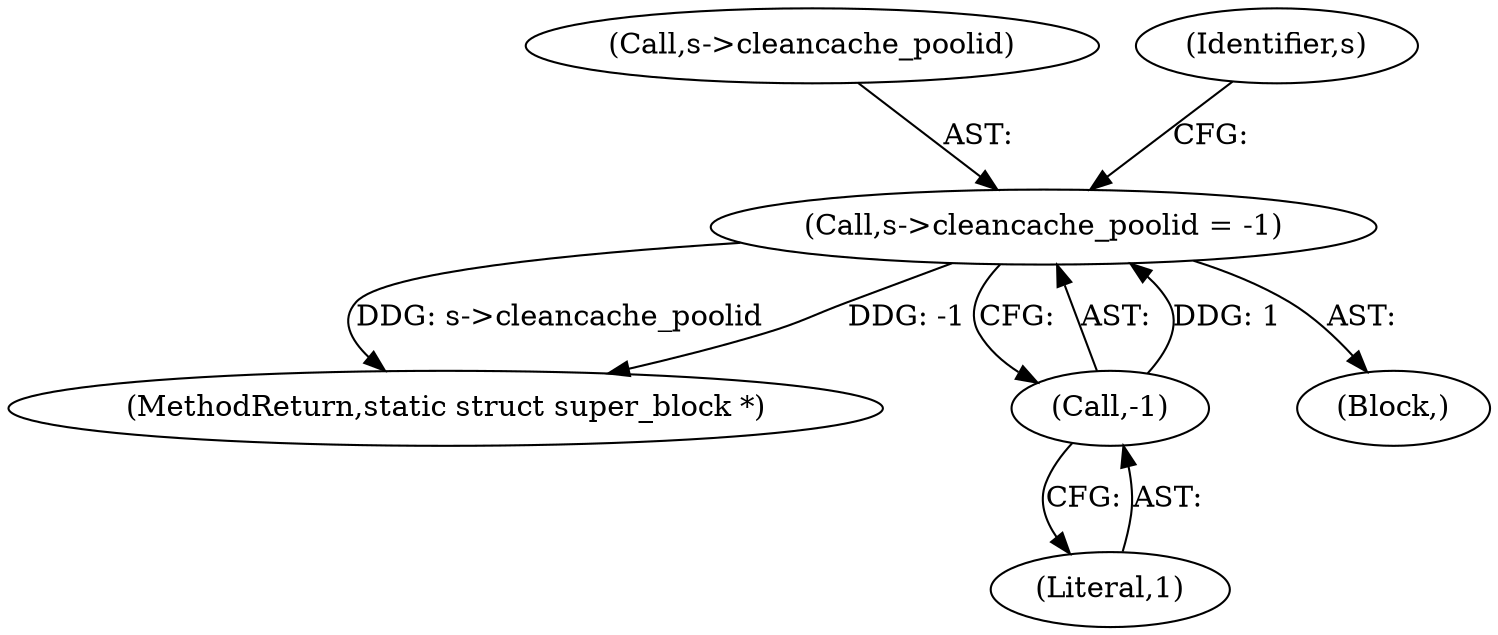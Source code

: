 digraph "0_linux_eee5cc2702929fd41cce28058dc6d6717f723f87_10@pointer" {
"1000321" [label="(Call,s->cleancache_poolid = -1)"];
"1000325" [label="(Call,-1)"];
"1000369" [label="(MethodReturn,static struct super_block *)"];
"1000322" [label="(Call,s->cleancache_poolid)"];
"1000326" [label="(Literal,1)"];
"1000321" [label="(Call,s->cleancache_poolid = -1)"];
"1000104" [label="(Block,)"];
"1000330" [label="(Identifier,s)"];
"1000325" [label="(Call,-1)"];
"1000321" -> "1000104"  [label="AST: "];
"1000321" -> "1000325"  [label="CFG: "];
"1000322" -> "1000321"  [label="AST: "];
"1000325" -> "1000321"  [label="AST: "];
"1000330" -> "1000321"  [label="CFG: "];
"1000321" -> "1000369"  [label="DDG: s->cleancache_poolid"];
"1000321" -> "1000369"  [label="DDG: -1"];
"1000325" -> "1000321"  [label="DDG: 1"];
"1000325" -> "1000326"  [label="CFG: "];
"1000326" -> "1000325"  [label="AST: "];
}
